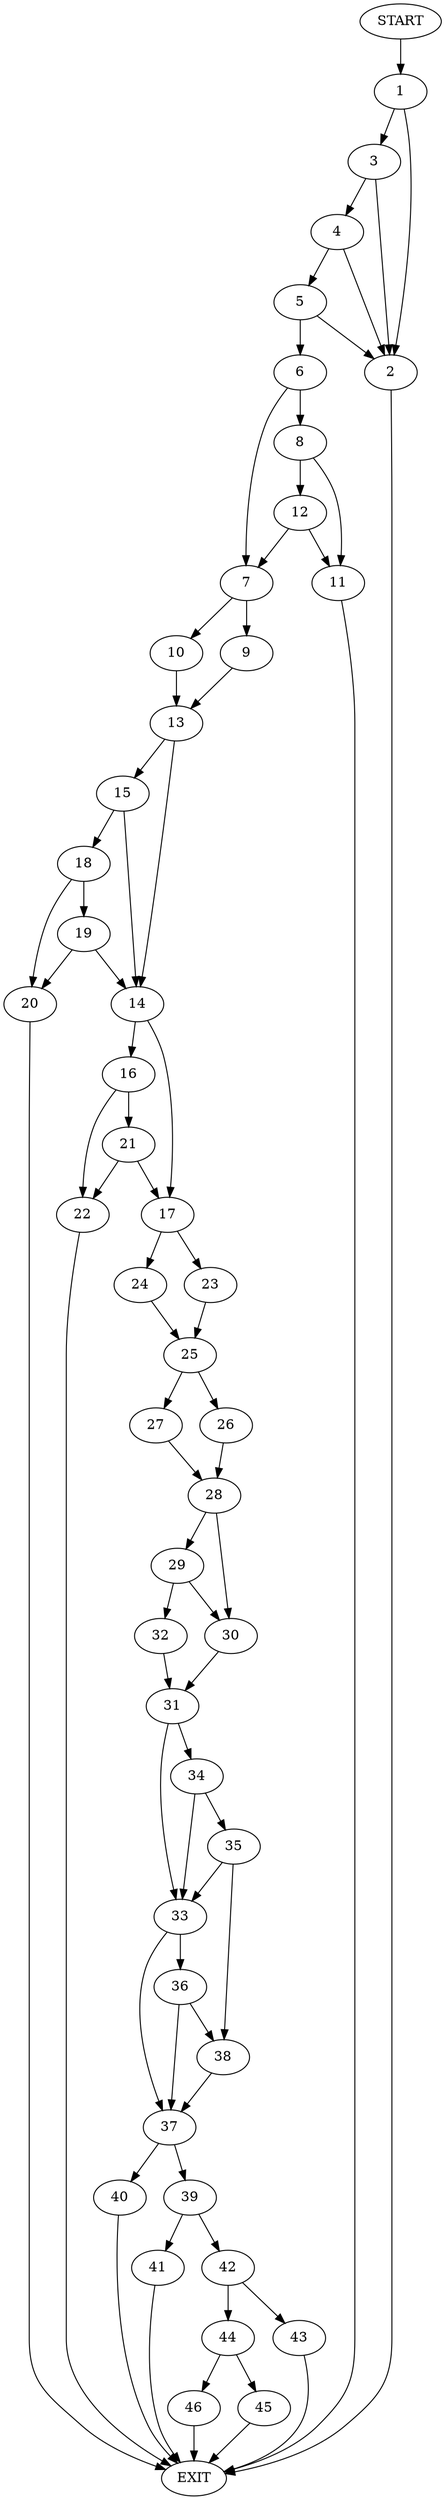 digraph {
0 [label="START"]
47 [label="EXIT"]
0 -> 1
1 -> 2
1 -> 3
2 -> 47
3 -> 2
3 -> 4
4 -> 2
4 -> 5
5 -> 2
5 -> 6
6 -> 7
6 -> 8
7 -> 9
7 -> 10
8 -> 11
8 -> 12
12 -> 7
12 -> 11
11 -> 47
9 -> 13
10 -> 13
13 -> 14
13 -> 15
14 -> 16
14 -> 17
15 -> 14
15 -> 18
18 -> 19
18 -> 20
19 -> 20
19 -> 14
20 -> 47
16 -> 21
16 -> 22
17 -> 23
17 -> 24
21 -> 17
21 -> 22
22 -> 47
24 -> 25
23 -> 25
25 -> 26
25 -> 27
27 -> 28
26 -> 28
28 -> 29
28 -> 30
30 -> 31
29 -> 32
29 -> 30
32 -> 31
31 -> 33
31 -> 34
34 -> 33
34 -> 35
33 -> 36
33 -> 37
35 -> 38
35 -> 33
38 -> 37
37 -> 39
37 -> 40
36 -> 38
36 -> 37
39 -> 41
39 -> 42
40 -> 47
41 -> 47
42 -> 43
42 -> 44
44 -> 45
44 -> 46
43 -> 47
45 -> 47
46 -> 47
}
